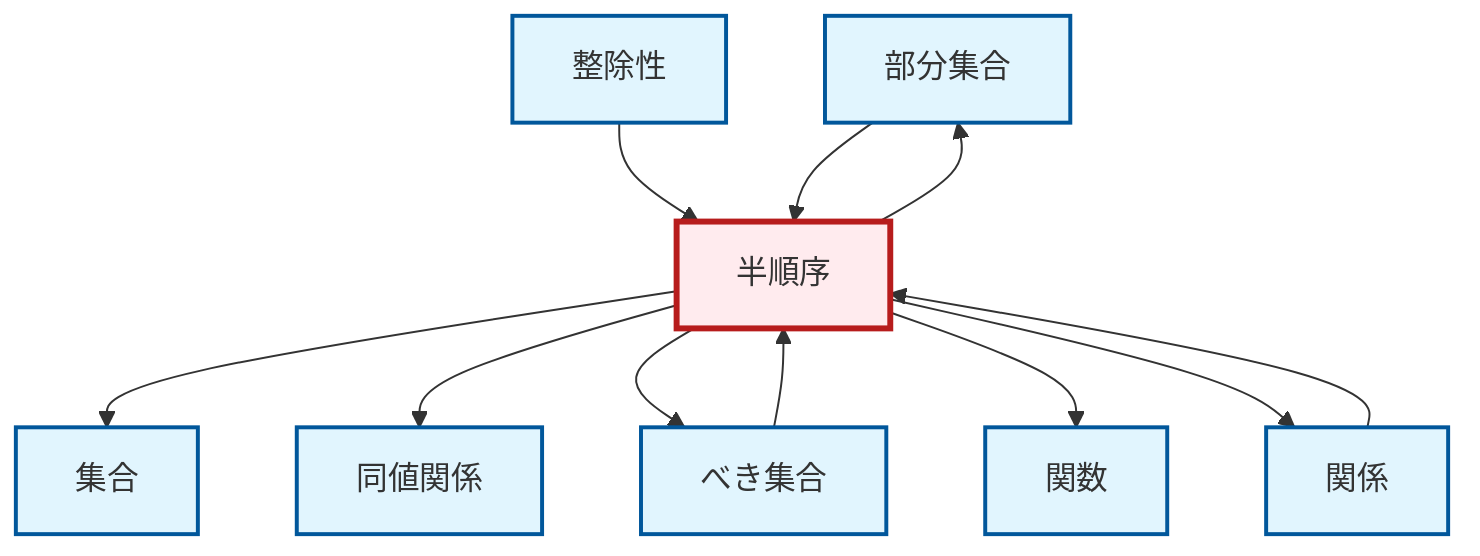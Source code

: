 graph TD
    classDef definition fill:#e1f5fe,stroke:#01579b,stroke-width:2px
    classDef theorem fill:#f3e5f5,stroke:#4a148c,stroke-width:2px
    classDef axiom fill:#fff3e0,stroke:#e65100,stroke-width:2px
    classDef example fill:#e8f5e9,stroke:#1b5e20,stroke-width:2px
    classDef current fill:#ffebee,stroke:#b71c1c,stroke-width:3px
    def-subset["部分集合"]:::definition
    def-relation["関係"]:::definition
    def-power-set["べき集合"]:::definition
    def-partial-order["半順序"]:::definition
    def-function["関数"]:::definition
    def-set["集合"]:::definition
    def-divisibility["整除性"]:::definition
    def-equivalence-relation["同値関係"]:::definition
    def-power-set --> def-partial-order
    def-partial-order --> def-set
    def-relation --> def-partial-order
    def-divisibility --> def-partial-order
    def-partial-order --> def-subset
    def-partial-order --> def-equivalence-relation
    def-partial-order --> def-power-set
    def-subset --> def-partial-order
    def-partial-order --> def-function
    def-partial-order --> def-relation
    class def-partial-order current